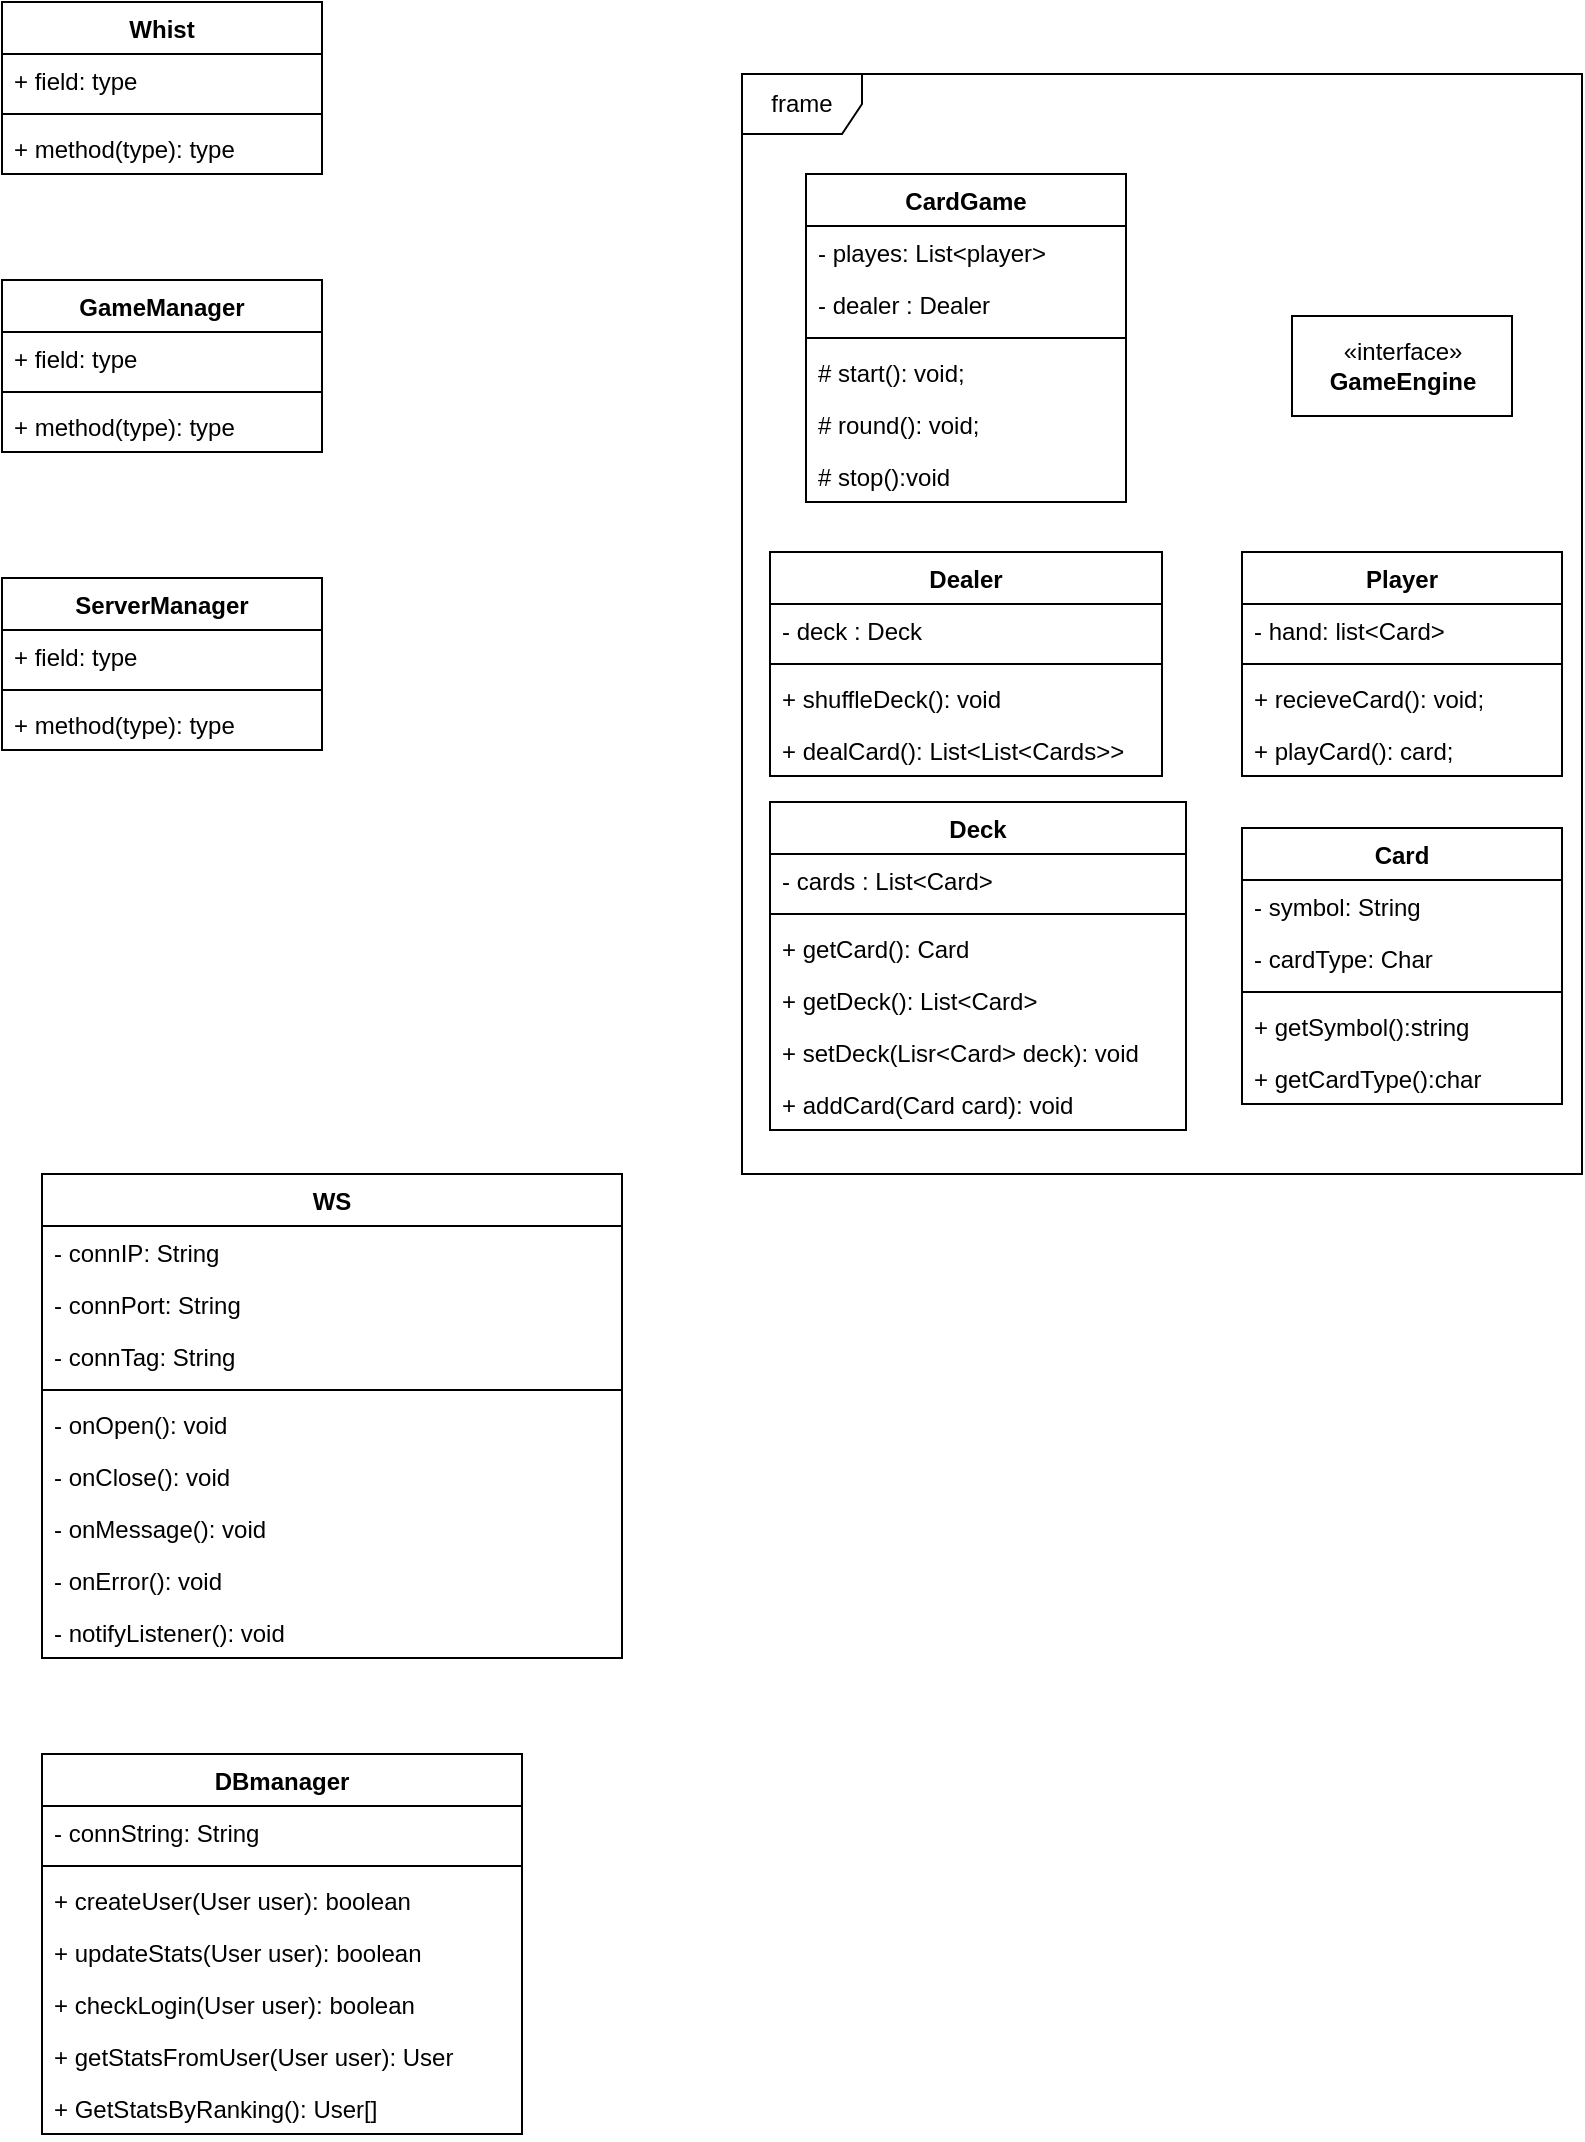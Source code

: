 <mxfile version="14.9.6" type="device"><diagram id="LGpvp5MiIzymhtDuvNgW" name="Side-1"><mxGraphModel dx="1038" dy="607" grid="1" gridSize="10" guides="1" tooltips="1" connect="1" arrows="1" fold="1" page="1" pageScale="1" pageWidth="827" pageHeight="1169" math="0" shadow="0"><root><mxCell id="0"/><mxCell id="1" parent="0"/><mxCell id="LhbMyZ6HMKAQBiNXWhEx-37" value="frame" style="shape=umlFrame;whiteSpace=wrap;html=1;" parent="1" vertex="1"><mxGeometry x="400" y="70" width="420" height="550" as="geometry"/></mxCell><mxCell id="LhbMyZ6HMKAQBiNXWhEx-1" value="Player" style="swimlane;fontStyle=1;align=center;verticalAlign=top;childLayout=stackLayout;horizontal=1;startSize=26;horizontalStack=0;resizeParent=1;resizeParentMax=0;resizeLast=0;collapsible=1;marginBottom=0;" parent="1" vertex="1"><mxGeometry x="650" y="309" width="160" height="112" as="geometry"/></mxCell><mxCell id="LhbMyZ6HMKAQBiNXWhEx-2" value="- hand: list&lt;Card&gt;" style="text;strokeColor=none;fillColor=none;align=left;verticalAlign=top;spacingLeft=4;spacingRight=4;overflow=hidden;rotatable=0;points=[[0,0.5],[1,0.5]];portConstraint=eastwest;" parent="LhbMyZ6HMKAQBiNXWhEx-1" vertex="1"><mxGeometry y="26" width="160" height="26" as="geometry"/></mxCell><mxCell id="LhbMyZ6HMKAQBiNXWhEx-3" value="" style="line;strokeWidth=1;fillColor=none;align=left;verticalAlign=middle;spacingTop=-1;spacingLeft=3;spacingRight=3;rotatable=0;labelPosition=right;points=[];portConstraint=eastwest;" parent="LhbMyZ6HMKAQBiNXWhEx-1" vertex="1"><mxGeometry y="52" width="160" height="8" as="geometry"/></mxCell><mxCell id="LhbMyZ6HMKAQBiNXWhEx-4" value="+ recieveCard(): void;" style="text;strokeColor=none;fillColor=none;align=left;verticalAlign=top;spacingLeft=4;spacingRight=4;overflow=hidden;rotatable=0;points=[[0,0.5],[1,0.5]];portConstraint=eastwest;" parent="LhbMyZ6HMKAQBiNXWhEx-1" vertex="1"><mxGeometry y="60" width="160" height="26" as="geometry"/></mxCell><mxCell id="BYVZmwrGk3JprqsjYRn_-6" value="+ playCard(): card;" style="text;strokeColor=none;fillColor=none;align=left;verticalAlign=top;spacingLeft=4;spacingRight=4;overflow=hidden;rotatable=0;points=[[0,0.5],[1,0.5]];portConstraint=eastwest;" parent="LhbMyZ6HMKAQBiNXWhEx-1" vertex="1"><mxGeometry y="86" width="160" height="26" as="geometry"/></mxCell><mxCell id="LhbMyZ6HMKAQBiNXWhEx-5" value="CardGame" style="swimlane;fontStyle=1;align=center;verticalAlign=top;childLayout=stackLayout;horizontal=1;startSize=26;horizontalStack=0;resizeParent=1;resizeParentMax=0;resizeLast=0;collapsible=1;marginBottom=0;" parent="1" vertex="1"><mxGeometry x="432" y="120" width="160" height="164" as="geometry"/></mxCell><mxCell id="LhbMyZ6HMKAQBiNXWhEx-6" value="- playes: List&lt;player&gt;" style="text;strokeColor=none;fillColor=none;align=left;verticalAlign=top;spacingLeft=4;spacingRight=4;overflow=hidden;rotatable=0;points=[[0,0.5],[1,0.5]];portConstraint=eastwest;" parent="LhbMyZ6HMKAQBiNXWhEx-5" vertex="1"><mxGeometry y="26" width="160" height="26" as="geometry"/></mxCell><mxCell id="BYVZmwrGk3JprqsjYRn_-9" value="- dealer : Dealer" style="text;strokeColor=none;fillColor=none;align=left;verticalAlign=top;spacingLeft=4;spacingRight=4;overflow=hidden;rotatable=0;points=[[0,0.5],[1,0.5]];portConstraint=eastwest;" parent="LhbMyZ6HMKAQBiNXWhEx-5" vertex="1"><mxGeometry y="52" width="160" height="26" as="geometry"/></mxCell><mxCell id="LhbMyZ6HMKAQBiNXWhEx-7" value="" style="line;strokeWidth=1;fillColor=none;align=left;verticalAlign=middle;spacingTop=-1;spacingLeft=3;spacingRight=3;rotatable=0;labelPosition=right;points=[];portConstraint=eastwest;" parent="LhbMyZ6HMKAQBiNXWhEx-5" vertex="1"><mxGeometry y="78" width="160" height="8" as="geometry"/></mxCell><mxCell id="LhbMyZ6HMKAQBiNXWhEx-8" value="# start(): void;" style="text;strokeColor=none;fillColor=none;align=left;verticalAlign=top;spacingLeft=4;spacingRight=4;overflow=hidden;rotatable=0;points=[[0,0.5],[1,0.5]];portConstraint=eastwest;" parent="LhbMyZ6HMKAQBiNXWhEx-5" vertex="1"><mxGeometry y="86" width="160" height="26" as="geometry"/></mxCell><mxCell id="BYVZmwrGk3JprqsjYRn_-10" value="# round(): void;" style="text;strokeColor=none;fillColor=none;align=left;verticalAlign=top;spacingLeft=4;spacingRight=4;overflow=hidden;rotatable=0;points=[[0,0.5],[1,0.5]];portConstraint=eastwest;" parent="LhbMyZ6HMKAQBiNXWhEx-5" vertex="1"><mxGeometry y="112" width="160" height="26" as="geometry"/></mxCell><mxCell id="BYVZmwrGk3JprqsjYRn_-11" value="# stop():void" style="text;strokeColor=none;fillColor=none;align=left;verticalAlign=top;spacingLeft=4;spacingRight=4;overflow=hidden;rotatable=0;points=[[0,0.5],[1,0.5]];portConstraint=eastwest;" parent="LhbMyZ6HMKAQBiNXWhEx-5" vertex="1"><mxGeometry y="138" width="160" height="26" as="geometry"/></mxCell><mxCell id="LhbMyZ6HMKAQBiNXWhEx-9" value="Card" style="swimlane;fontStyle=1;align=center;verticalAlign=top;childLayout=stackLayout;horizontal=1;startSize=26;horizontalStack=0;resizeParent=1;resizeParentMax=0;resizeLast=0;collapsible=1;marginBottom=0;" parent="1" vertex="1"><mxGeometry x="650" y="447" width="160" height="138" as="geometry"/></mxCell><mxCell id="LhbMyZ6HMKAQBiNXWhEx-10" value="- symbol: String" style="text;strokeColor=none;fillColor=none;align=left;verticalAlign=top;spacingLeft=4;spacingRight=4;overflow=hidden;rotatable=0;points=[[0,0.5],[1,0.5]];portConstraint=eastwest;" parent="LhbMyZ6HMKAQBiNXWhEx-9" vertex="1"><mxGeometry y="26" width="160" height="26" as="geometry"/></mxCell><mxCell id="BYVZmwrGk3JprqsjYRn_-7" value="- cardType: Char" style="text;strokeColor=none;fillColor=none;align=left;verticalAlign=top;spacingLeft=4;spacingRight=4;overflow=hidden;rotatable=0;points=[[0,0.5],[1,0.5]];portConstraint=eastwest;" parent="LhbMyZ6HMKAQBiNXWhEx-9" vertex="1"><mxGeometry y="52" width="160" height="26" as="geometry"/></mxCell><mxCell id="LhbMyZ6HMKAQBiNXWhEx-11" value="" style="line;strokeWidth=1;fillColor=none;align=left;verticalAlign=middle;spacingTop=-1;spacingLeft=3;spacingRight=3;rotatable=0;labelPosition=right;points=[];portConstraint=eastwest;" parent="LhbMyZ6HMKAQBiNXWhEx-9" vertex="1"><mxGeometry y="78" width="160" height="8" as="geometry"/></mxCell><mxCell id="LhbMyZ6HMKAQBiNXWhEx-12" value="+ getSymbol():string" style="text;strokeColor=none;fillColor=none;align=left;verticalAlign=top;spacingLeft=4;spacingRight=4;overflow=hidden;rotatable=0;points=[[0,0.5],[1,0.5]];portConstraint=eastwest;" parent="LhbMyZ6HMKAQBiNXWhEx-9" vertex="1"><mxGeometry y="86" width="160" height="26" as="geometry"/></mxCell><mxCell id="BYVZmwrGk3JprqsjYRn_-8" value="+ getCardType():char" style="text;strokeColor=none;fillColor=none;align=left;verticalAlign=top;spacingLeft=4;spacingRight=4;overflow=hidden;rotatable=0;points=[[0,0.5],[1,0.5]];portConstraint=eastwest;" parent="LhbMyZ6HMKAQBiNXWhEx-9" vertex="1"><mxGeometry y="112" width="160" height="26" as="geometry"/></mxCell><mxCell id="LhbMyZ6HMKAQBiNXWhEx-13" value="Dealer" style="swimlane;fontStyle=1;align=center;verticalAlign=top;childLayout=stackLayout;horizontal=1;startSize=26;horizontalStack=0;resizeParent=1;resizeParentMax=0;resizeLast=0;collapsible=1;marginBottom=0;" parent="1" vertex="1"><mxGeometry x="414" y="309" width="196" height="112" as="geometry"/></mxCell><mxCell id="LhbMyZ6HMKAQBiNXWhEx-14" value="- deck : Deck" style="text;strokeColor=none;fillColor=none;align=left;verticalAlign=top;spacingLeft=4;spacingRight=4;overflow=hidden;rotatable=0;points=[[0,0.5],[1,0.5]];portConstraint=eastwest;" parent="LhbMyZ6HMKAQBiNXWhEx-13" vertex="1"><mxGeometry y="26" width="196" height="26" as="geometry"/></mxCell><mxCell id="LhbMyZ6HMKAQBiNXWhEx-15" value="" style="line;strokeWidth=1;fillColor=none;align=left;verticalAlign=middle;spacingTop=-1;spacingLeft=3;spacingRight=3;rotatable=0;labelPosition=right;points=[];portConstraint=eastwest;" parent="LhbMyZ6HMKAQBiNXWhEx-13" vertex="1"><mxGeometry y="52" width="196" height="8" as="geometry"/></mxCell><mxCell id="LhbMyZ6HMKAQBiNXWhEx-16" value="+ shuffleDeck(): void" style="text;strokeColor=none;fillColor=none;align=left;verticalAlign=top;spacingLeft=4;spacingRight=4;overflow=hidden;rotatable=0;points=[[0,0.5],[1,0.5]];portConstraint=eastwest;" parent="LhbMyZ6HMKAQBiNXWhEx-13" vertex="1"><mxGeometry y="60" width="196" height="26" as="geometry"/></mxCell><mxCell id="BYVZmwrGk3JprqsjYRn_-3" value="+ dealCard(): List&lt;List&lt;Cards&gt;&gt;" style="text;strokeColor=none;fillColor=none;align=left;verticalAlign=top;spacingLeft=4;spacingRight=4;overflow=hidden;rotatable=0;points=[[0,0.5],[1,0.5]];portConstraint=eastwest;" parent="LhbMyZ6HMKAQBiNXWhEx-13" vertex="1"><mxGeometry y="86" width="196" height="26" as="geometry"/></mxCell><mxCell id="LhbMyZ6HMKAQBiNXWhEx-17" value="Deck" style="swimlane;fontStyle=1;align=center;verticalAlign=top;childLayout=stackLayout;horizontal=1;startSize=26;horizontalStack=0;resizeParent=1;resizeParentMax=0;resizeLast=0;collapsible=1;marginBottom=0;" parent="1" vertex="1"><mxGeometry x="414" y="434" width="208" height="164" as="geometry"/></mxCell><mxCell id="LhbMyZ6HMKAQBiNXWhEx-18" value="- cards : List&lt;Card&gt;" style="text;strokeColor=none;fillColor=none;align=left;verticalAlign=top;spacingLeft=4;spacingRight=4;overflow=hidden;rotatable=0;points=[[0,0.5],[1,0.5]];portConstraint=eastwest;" parent="LhbMyZ6HMKAQBiNXWhEx-17" vertex="1"><mxGeometry y="26" width="208" height="26" as="geometry"/></mxCell><mxCell id="LhbMyZ6HMKAQBiNXWhEx-19" value="" style="line;strokeWidth=1;fillColor=none;align=left;verticalAlign=middle;spacingTop=-1;spacingLeft=3;spacingRight=3;rotatable=0;labelPosition=right;points=[];portConstraint=eastwest;" parent="LhbMyZ6HMKAQBiNXWhEx-17" vertex="1"><mxGeometry y="52" width="208" height="8" as="geometry"/></mxCell><mxCell id="BYVZmwrGk3JprqsjYRn_-4" value="+ getCard(): Card  &#10;" style="text;strokeColor=none;fillColor=none;align=left;verticalAlign=top;spacingLeft=4;spacingRight=4;overflow=hidden;rotatable=0;points=[[0,0.5],[1,0.5]];portConstraint=eastwest;" parent="LhbMyZ6HMKAQBiNXWhEx-17" vertex="1"><mxGeometry y="60" width="208" height="26" as="geometry"/></mxCell><mxCell id="BYVZmwrGk3JprqsjYRn_-5" value="+ getDeck(): List&lt;Card&gt;" style="text;strokeColor=none;fillColor=none;align=left;verticalAlign=top;spacingLeft=4;spacingRight=4;overflow=hidden;rotatable=0;points=[[0,0.5],[1,0.5]];portConstraint=eastwest;" parent="LhbMyZ6HMKAQBiNXWhEx-17" vertex="1"><mxGeometry y="86" width="208" height="26" as="geometry"/></mxCell><mxCell id="XsHjiqZLsmGGSzh8XiQV-6" value="+ setDeck(Lisr&lt;Card&gt; deck): void" style="text;strokeColor=none;fillColor=none;align=left;verticalAlign=top;spacingLeft=4;spacingRight=4;overflow=hidden;rotatable=0;points=[[0,0.5],[1,0.5]];portConstraint=eastwest;" vertex="1" parent="LhbMyZ6HMKAQBiNXWhEx-17"><mxGeometry y="112" width="208" height="26" as="geometry"/></mxCell><mxCell id="LhbMyZ6HMKAQBiNXWhEx-20" value="+ addCard(Card card): void" style="text;strokeColor=none;fillColor=none;align=left;verticalAlign=top;spacingLeft=4;spacingRight=4;overflow=hidden;rotatable=0;points=[[0,0.5],[1,0.5]];portConstraint=eastwest;" parent="LhbMyZ6HMKAQBiNXWhEx-17" vertex="1"><mxGeometry y="138" width="208" height="26" as="geometry"/></mxCell><mxCell id="LhbMyZ6HMKAQBiNXWhEx-21" value="Whist" style="swimlane;fontStyle=1;align=center;verticalAlign=top;childLayout=stackLayout;horizontal=1;startSize=26;horizontalStack=0;resizeParent=1;resizeParentMax=0;resizeLast=0;collapsible=1;marginBottom=0;" parent="1" vertex="1"><mxGeometry x="30" y="34" width="160" height="86" as="geometry"/></mxCell><mxCell id="LhbMyZ6HMKAQBiNXWhEx-22" value="+ field: type" style="text;strokeColor=none;fillColor=none;align=left;verticalAlign=top;spacingLeft=4;spacingRight=4;overflow=hidden;rotatable=0;points=[[0,0.5],[1,0.5]];portConstraint=eastwest;" parent="LhbMyZ6HMKAQBiNXWhEx-21" vertex="1"><mxGeometry y="26" width="160" height="26" as="geometry"/></mxCell><mxCell id="LhbMyZ6HMKAQBiNXWhEx-23" value="" style="line;strokeWidth=1;fillColor=none;align=left;verticalAlign=middle;spacingTop=-1;spacingLeft=3;spacingRight=3;rotatable=0;labelPosition=right;points=[];portConstraint=eastwest;" parent="LhbMyZ6HMKAQBiNXWhEx-21" vertex="1"><mxGeometry y="52" width="160" height="8" as="geometry"/></mxCell><mxCell id="LhbMyZ6HMKAQBiNXWhEx-24" value="+ method(type): type" style="text;strokeColor=none;fillColor=none;align=left;verticalAlign=top;spacingLeft=4;spacingRight=4;overflow=hidden;rotatable=0;points=[[0,0.5],[1,0.5]];portConstraint=eastwest;" parent="LhbMyZ6HMKAQBiNXWhEx-21" vertex="1"><mxGeometry y="60" width="160" height="26" as="geometry"/></mxCell><mxCell id="LhbMyZ6HMKAQBiNXWhEx-38" value="«interface»&lt;br&gt;&lt;b&gt;GameEngine&lt;/b&gt;" style="html=1;" parent="1" vertex="1"><mxGeometry x="675" y="191" width="110" height="50" as="geometry"/></mxCell><mxCell id="LhbMyZ6HMKAQBiNXWhEx-39" value="GameManager" style="swimlane;fontStyle=1;align=center;verticalAlign=top;childLayout=stackLayout;horizontal=1;startSize=26;horizontalStack=0;resizeParent=1;resizeParentMax=0;resizeLast=0;collapsible=1;marginBottom=0;" parent="1" vertex="1"><mxGeometry x="30" y="173" width="160" height="86" as="geometry"/></mxCell><mxCell id="LhbMyZ6HMKAQBiNXWhEx-40" value="+ field: type" style="text;strokeColor=none;fillColor=none;align=left;verticalAlign=top;spacingLeft=4;spacingRight=4;overflow=hidden;rotatable=0;points=[[0,0.5],[1,0.5]];portConstraint=eastwest;" parent="LhbMyZ6HMKAQBiNXWhEx-39" vertex="1"><mxGeometry y="26" width="160" height="26" as="geometry"/></mxCell><mxCell id="LhbMyZ6HMKAQBiNXWhEx-41" value="" style="line;strokeWidth=1;fillColor=none;align=left;verticalAlign=middle;spacingTop=-1;spacingLeft=3;spacingRight=3;rotatable=0;labelPosition=right;points=[];portConstraint=eastwest;" parent="LhbMyZ6HMKAQBiNXWhEx-39" vertex="1"><mxGeometry y="52" width="160" height="8" as="geometry"/></mxCell><mxCell id="LhbMyZ6HMKAQBiNXWhEx-42" value="+ method(type): type" style="text;strokeColor=none;fillColor=none;align=left;verticalAlign=top;spacingLeft=4;spacingRight=4;overflow=hidden;rotatable=0;points=[[0,0.5],[1,0.5]];portConstraint=eastwest;" parent="LhbMyZ6HMKAQBiNXWhEx-39" vertex="1"><mxGeometry y="60" width="160" height="26" as="geometry"/></mxCell><mxCell id="LhbMyZ6HMKAQBiNXWhEx-43" value="WS" style="swimlane;fontStyle=1;align=center;verticalAlign=top;childLayout=stackLayout;horizontal=1;startSize=26;horizontalStack=0;resizeParent=1;resizeParentMax=0;resizeLast=0;collapsible=1;marginBottom=0;" parent="1" vertex="1"><mxGeometry x="50" y="620" width="290" height="242" as="geometry"/></mxCell><mxCell id="XsHjiqZLsmGGSzh8XiQV-8" value="- connIP: String" style="text;strokeColor=none;fillColor=none;align=left;verticalAlign=top;spacingLeft=4;spacingRight=4;overflow=hidden;rotatable=0;points=[[0,0.5],[1,0.5]];portConstraint=eastwest;" vertex="1" parent="LhbMyZ6HMKAQBiNXWhEx-43"><mxGeometry y="26" width="290" height="26" as="geometry"/></mxCell><mxCell id="XsHjiqZLsmGGSzh8XiQV-7" value="- connPort: String" style="text;strokeColor=none;fillColor=none;align=left;verticalAlign=top;spacingLeft=4;spacingRight=4;overflow=hidden;rotatable=0;points=[[0,0.5],[1,0.5]];portConstraint=eastwest;" vertex="1" parent="LhbMyZ6HMKAQBiNXWhEx-43"><mxGeometry y="52" width="290" height="26" as="geometry"/></mxCell><mxCell id="LhbMyZ6HMKAQBiNXWhEx-44" value="- connTag: String" style="text;strokeColor=none;fillColor=none;align=left;verticalAlign=top;spacingLeft=4;spacingRight=4;overflow=hidden;rotatable=0;points=[[0,0.5],[1,0.5]];portConstraint=eastwest;" parent="LhbMyZ6HMKAQBiNXWhEx-43" vertex="1"><mxGeometry y="78" width="290" height="26" as="geometry"/></mxCell><mxCell id="LhbMyZ6HMKAQBiNXWhEx-45" value="" style="line;strokeWidth=1;fillColor=none;align=left;verticalAlign=middle;spacingTop=-1;spacingLeft=3;spacingRight=3;rotatable=0;labelPosition=right;points=[];portConstraint=eastwest;" parent="LhbMyZ6HMKAQBiNXWhEx-43" vertex="1"><mxGeometry y="104" width="290" height="8" as="geometry"/></mxCell><mxCell id="LhbMyZ6HMKAQBiNXWhEx-46" value="- onOpen(): void" style="text;strokeColor=none;fillColor=none;align=left;verticalAlign=top;spacingLeft=4;spacingRight=4;overflow=hidden;rotatable=0;points=[[0,0.5],[1,0.5]];portConstraint=eastwest;" parent="LhbMyZ6HMKAQBiNXWhEx-43" vertex="1"><mxGeometry y="112" width="290" height="26" as="geometry"/></mxCell><mxCell id="XsHjiqZLsmGGSzh8XiQV-9" value="- onClose(): void" style="text;strokeColor=none;fillColor=none;align=left;verticalAlign=top;spacingLeft=4;spacingRight=4;overflow=hidden;rotatable=0;points=[[0,0.5],[1,0.5]];portConstraint=eastwest;" vertex="1" parent="LhbMyZ6HMKAQBiNXWhEx-43"><mxGeometry y="138" width="290" height="26" as="geometry"/></mxCell><mxCell id="XsHjiqZLsmGGSzh8XiQV-10" value="- onMessage(): void" style="text;strokeColor=none;fillColor=none;align=left;verticalAlign=top;spacingLeft=4;spacingRight=4;overflow=hidden;rotatable=0;points=[[0,0.5],[1,0.5]];portConstraint=eastwest;" vertex="1" parent="LhbMyZ6HMKAQBiNXWhEx-43"><mxGeometry y="164" width="290" height="26" as="geometry"/></mxCell><mxCell id="XsHjiqZLsmGGSzh8XiQV-11" value="- onError(): void" style="text;strokeColor=none;fillColor=none;align=left;verticalAlign=top;spacingLeft=4;spacingRight=4;overflow=hidden;rotatable=0;points=[[0,0.5],[1,0.5]];portConstraint=eastwest;" vertex="1" parent="LhbMyZ6HMKAQBiNXWhEx-43"><mxGeometry y="190" width="290" height="26" as="geometry"/></mxCell><mxCell id="XsHjiqZLsmGGSzh8XiQV-12" value="- notifyListener(): void" style="text;strokeColor=none;fillColor=none;align=left;verticalAlign=top;spacingLeft=4;spacingRight=4;overflow=hidden;rotatable=0;points=[[0,0.5],[1,0.5]];portConstraint=eastwest;" vertex="1" parent="LhbMyZ6HMKAQBiNXWhEx-43"><mxGeometry y="216" width="290" height="26" as="geometry"/></mxCell><mxCell id="LhbMyZ6HMKAQBiNXWhEx-47" value="ServerManager" style="swimlane;fontStyle=1;align=center;verticalAlign=top;childLayout=stackLayout;horizontal=1;startSize=26;horizontalStack=0;resizeParent=1;resizeParentMax=0;resizeLast=0;collapsible=1;marginBottom=0;" parent="1" vertex="1"><mxGeometry x="30" y="322" width="160" height="86" as="geometry"/></mxCell><mxCell id="LhbMyZ6HMKAQBiNXWhEx-48" value="+ field: type" style="text;strokeColor=none;fillColor=none;align=left;verticalAlign=top;spacingLeft=4;spacingRight=4;overflow=hidden;rotatable=0;points=[[0,0.5],[1,0.5]];portConstraint=eastwest;" parent="LhbMyZ6HMKAQBiNXWhEx-47" vertex="1"><mxGeometry y="26" width="160" height="26" as="geometry"/></mxCell><mxCell id="LhbMyZ6HMKAQBiNXWhEx-49" value="" style="line;strokeWidth=1;fillColor=none;align=left;verticalAlign=middle;spacingTop=-1;spacingLeft=3;spacingRight=3;rotatable=0;labelPosition=right;points=[];portConstraint=eastwest;" parent="LhbMyZ6HMKAQBiNXWhEx-47" vertex="1"><mxGeometry y="52" width="160" height="8" as="geometry"/></mxCell><mxCell id="LhbMyZ6HMKAQBiNXWhEx-50" value="+ method(type): type" style="text;strokeColor=none;fillColor=none;align=left;verticalAlign=top;spacingLeft=4;spacingRight=4;overflow=hidden;rotatable=0;points=[[0,0.5],[1,0.5]];portConstraint=eastwest;" parent="LhbMyZ6HMKAQBiNXWhEx-47" vertex="1"><mxGeometry y="60" width="160" height="26" as="geometry"/></mxCell><mxCell id="BYVZmwrGk3JprqsjYRn_-12" value="DBmanager" style="swimlane;fontStyle=1;align=center;verticalAlign=top;childLayout=stackLayout;horizontal=1;startSize=26;horizontalStack=0;resizeParent=1;resizeParentMax=0;resizeLast=0;collapsible=1;marginBottom=0;" parent="1" vertex="1"><mxGeometry x="50" y="910" width="240" height="190" as="geometry"/></mxCell><mxCell id="BYVZmwrGk3JprqsjYRn_-13" value="- connString: String" style="text;strokeColor=none;fillColor=none;align=left;verticalAlign=top;spacingLeft=4;spacingRight=4;overflow=hidden;rotatable=0;points=[[0,0.5],[1,0.5]];portConstraint=eastwest;" parent="BYVZmwrGk3JprqsjYRn_-12" vertex="1"><mxGeometry y="26" width="240" height="26" as="geometry"/></mxCell><mxCell id="BYVZmwrGk3JprqsjYRn_-14" value="" style="line;strokeWidth=1;fillColor=none;align=left;verticalAlign=middle;spacingTop=-1;spacingLeft=3;spacingRight=3;rotatable=0;labelPosition=right;points=[];portConstraint=eastwest;" parent="BYVZmwrGk3JprqsjYRn_-12" vertex="1"><mxGeometry y="52" width="240" height="8" as="geometry"/></mxCell><mxCell id="BYVZmwrGk3JprqsjYRn_-15" value="+ createUser(User user): boolean" style="text;strokeColor=none;fillColor=none;align=left;verticalAlign=top;spacingLeft=4;spacingRight=4;overflow=hidden;rotatable=0;points=[[0,0.5],[1,0.5]];portConstraint=eastwest;" parent="BYVZmwrGk3JprqsjYRn_-12" vertex="1"><mxGeometry y="60" width="240" height="26" as="geometry"/></mxCell><mxCell id="XsHjiqZLsmGGSzh8XiQV-1" value="+ updateStats(User user): boolean" style="text;strokeColor=none;fillColor=none;align=left;verticalAlign=top;spacingLeft=4;spacingRight=4;overflow=hidden;rotatable=0;points=[[0,0.5],[1,0.5]];portConstraint=eastwest;" vertex="1" parent="BYVZmwrGk3JprqsjYRn_-12"><mxGeometry y="86" width="240" height="26" as="geometry"/></mxCell><mxCell id="XsHjiqZLsmGGSzh8XiQV-4" value="+ checkLogin(User user): boolean" style="text;strokeColor=none;fillColor=none;align=left;verticalAlign=top;spacingLeft=4;spacingRight=4;overflow=hidden;rotatable=0;points=[[0,0.5],[1,0.5]];portConstraint=eastwest;" vertex="1" parent="BYVZmwrGk3JprqsjYRn_-12"><mxGeometry y="112" width="240" height="26" as="geometry"/></mxCell><mxCell id="XsHjiqZLsmGGSzh8XiQV-2" value="+ getStatsFromUser(User user): User" style="text;strokeColor=none;fillColor=none;align=left;verticalAlign=top;spacingLeft=4;spacingRight=4;overflow=hidden;rotatable=0;points=[[0,0.5],[1,0.5]];portConstraint=eastwest;" vertex="1" parent="BYVZmwrGk3JprqsjYRn_-12"><mxGeometry y="138" width="240" height="26" as="geometry"/></mxCell><mxCell id="XsHjiqZLsmGGSzh8XiQV-3" value="+ GetStatsByRanking(): User[]" style="text;strokeColor=none;fillColor=none;align=left;verticalAlign=top;spacingLeft=4;spacingRight=4;overflow=hidden;rotatable=0;points=[[0,0.5],[1,0.5]];portConstraint=eastwest;" vertex="1" parent="BYVZmwrGk3JprqsjYRn_-12"><mxGeometry y="164" width="240" height="26" as="geometry"/></mxCell></root></mxGraphModel></diagram></mxfile>